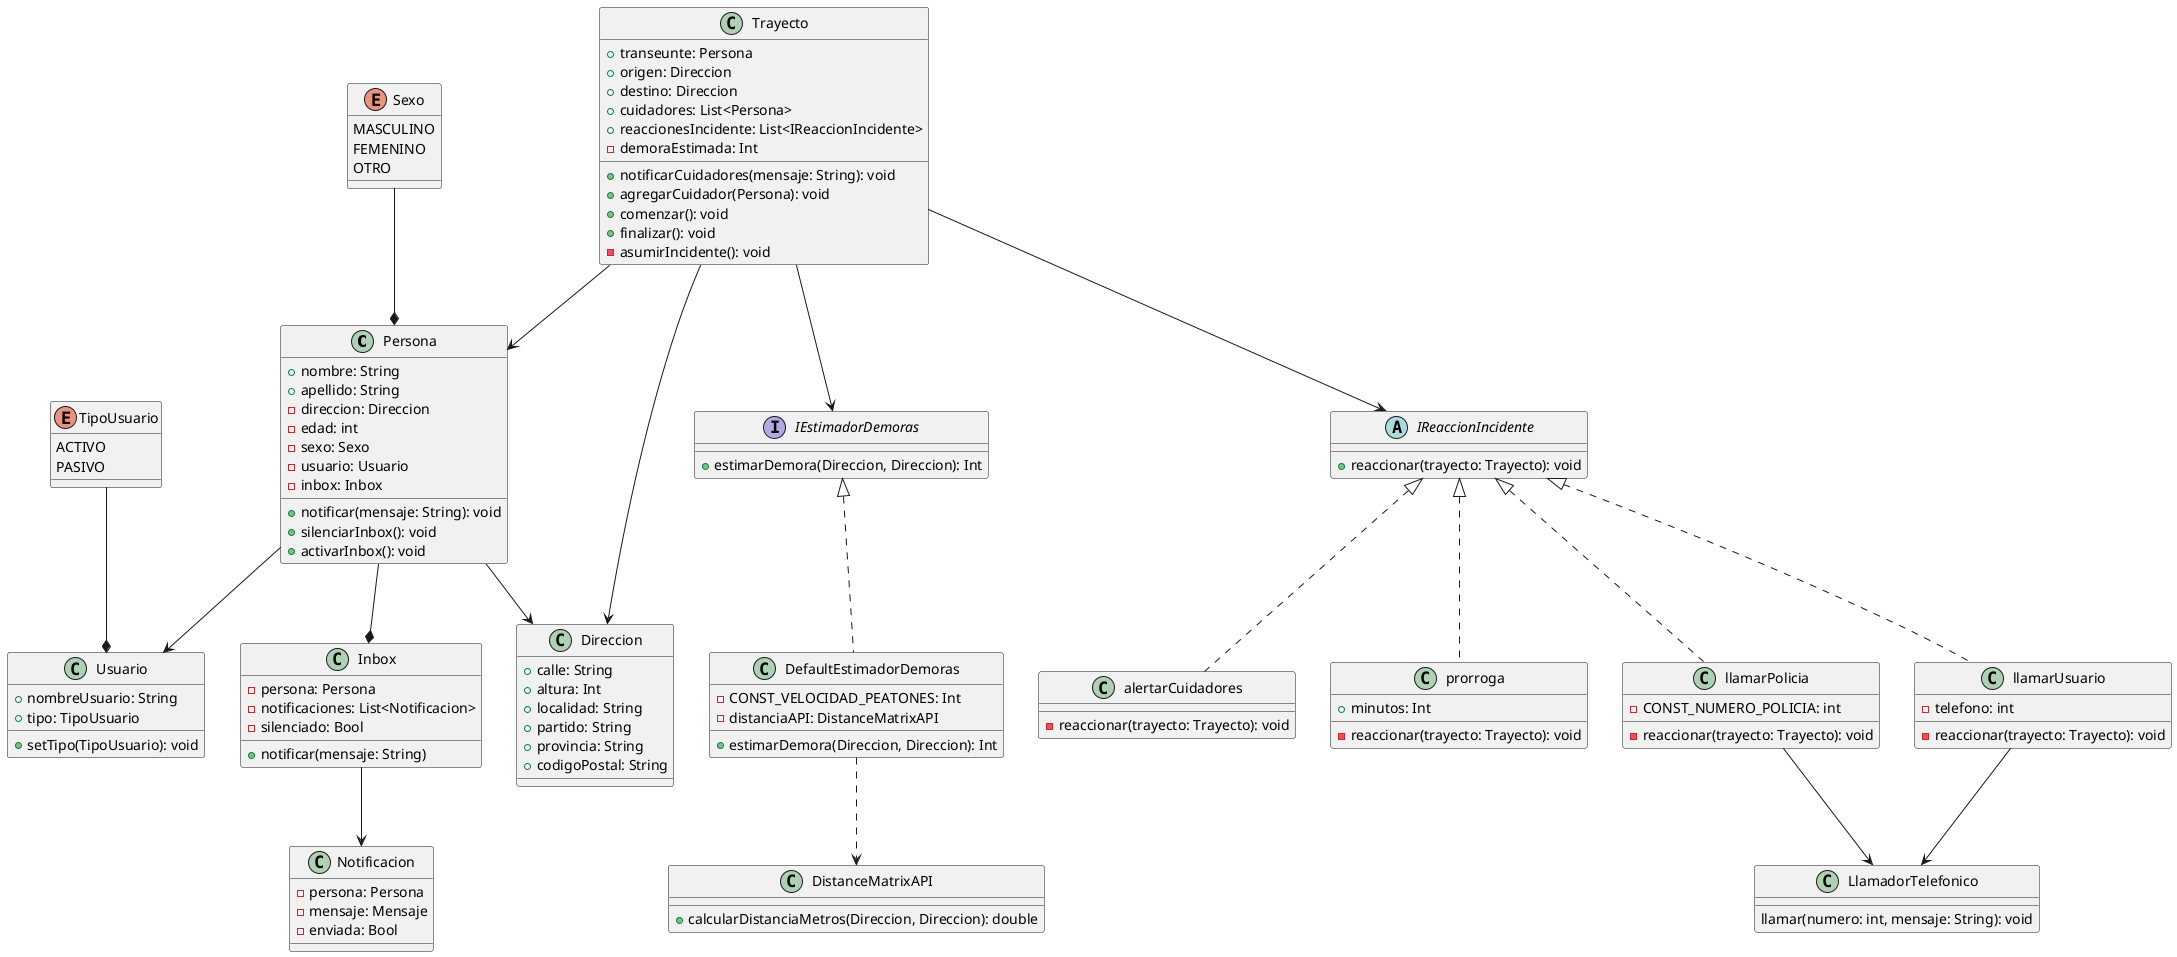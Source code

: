 @startuml

class Persona {
+ nombre: String
+ apellido: String
- direccion: Direccion
- edad: int
- sexo: Sexo
- usuario: Usuario
- inbox: Inbox
+ notificar(mensaje: String): void
+ silenciarInbox(): void
+ activarInbox(): void
}
Persona --> Direccion
Persona --> Usuario

enum Sexo {
MASCULINO
FEMENINO
OTRO
}
Sexo --* Persona

class Usuario {
+ nombreUsuario: String
+ tipo: TipoUsuario
+ setTipo(TipoUsuario): void
}

enum TipoUsuario {
ACTIVO
PASIVO
}
TipoUsuario --* Usuario

class Direccion {
+ calle: String
+ altura: Int
+ localidad: String
+ partido: String
+ provincia: String
+ codigoPostal: String
}

class Trayecto {
+ transeunte: Persona
+ origen: Direccion
+ destino: Direccion
+ cuidadores: List<Persona>
+ reaccionesIncidente: List<IReaccionIncidente>
- demoraEstimada: Int
+ notificarCuidadores(mensaje: String): void
+ agregarCuidador(Persona): void
+ comenzar(): void
+ finalizar(): void
- asumirIncidente(): void
}
Trayecto --> Direccion
Trayecto --> Persona
Trayecto --> IReaccionIncidente
Trayecto --> IEstimadorDemoras

'adapter
interface IEstimadorDemoras {
+ estimarDemora(Direccion, Direccion): Int
}

'adapterConcretoA
class DefaultEstimadorDemoras implements IEstimadorDemoras {
- CONST_VELOCIDAD_PEATONES: Int
- distanciaAPI: DistanceMatrixAPI
+ estimarDemora(Direccion, Direccion): Int
}
DefaultEstimadorDemoras ..> DistanceMatrixAPI

'adaptada
class DistanceMatrixAPI {
+ calcularDistanciaMetros(Direccion, Direccion): double
}

class Inbox {
- persona: Persona
- notificaciones: List<Notificacion>
- silenciado: Bool
+ notificar(mensaje: String)
}
Persona --* Inbox
Inbox --> Notificacion

class Notificacion {
- persona: Persona
- mensaje: Mensaje
- enviada: Bool
}

abstract IReaccionIncidente {
+ reaccionar(trayecto: Trayecto): void
}

class alertarCuidadores implements IReaccionIncidente {
- reaccionar(trayecto: Trayecto): void
}

class prorroga implements IReaccionIncidente {
+ minutos: Int
- reaccionar(trayecto: Trayecto): void
}

class llamarPolicia implements IReaccionIncidente {
- CONST_NUMERO_POLICIA: int
- reaccionar(trayecto: Trayecto): void
}
llamarPolicia --> LlamadorTelefonico

class llamarUsuario implements IReaccionIncidente {
- telefono: int
- reaccionar(trayecto: Trayecto): void
}
llamarUsuario --> LlamadorTelefonico

class LlamadorTelefonico {
llamar(numero: int, mensaje: String): void
}

@enduml